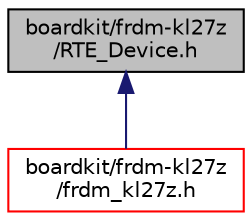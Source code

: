 digraph "boardkit/frdm-kl27z/RTE_Device.h"
{
  edge [fontname="Helvetica",fontsize="10",labelfontname="Helvetica",labelfontsize="10"];
  node [fontname="Helvetica",fontsize="10",shape=record];
  Node1 [label="boardkit/frdm-kl27z\l/RTE_Device.h",height=0.2,width=0.4,color="black", fillcolor="grey75", style="filled", fontcolor="black"];
  Node1 -> Node2 [dir="back",color="midnightblue",fontsize="10",style="solid",fontname="Helvetica"];
  Node2 [label="boardkit/frdm-kl27z\l/frdm_kl27z.h",height=0.2,width=0.4,color="red", fillcolor="white", style="filled",URL="$frdm__kl27z_8h.html",tooltip="The frdm_kl27z.h file defines GPIO pins for FRDM-KL27Z board. "];
}
